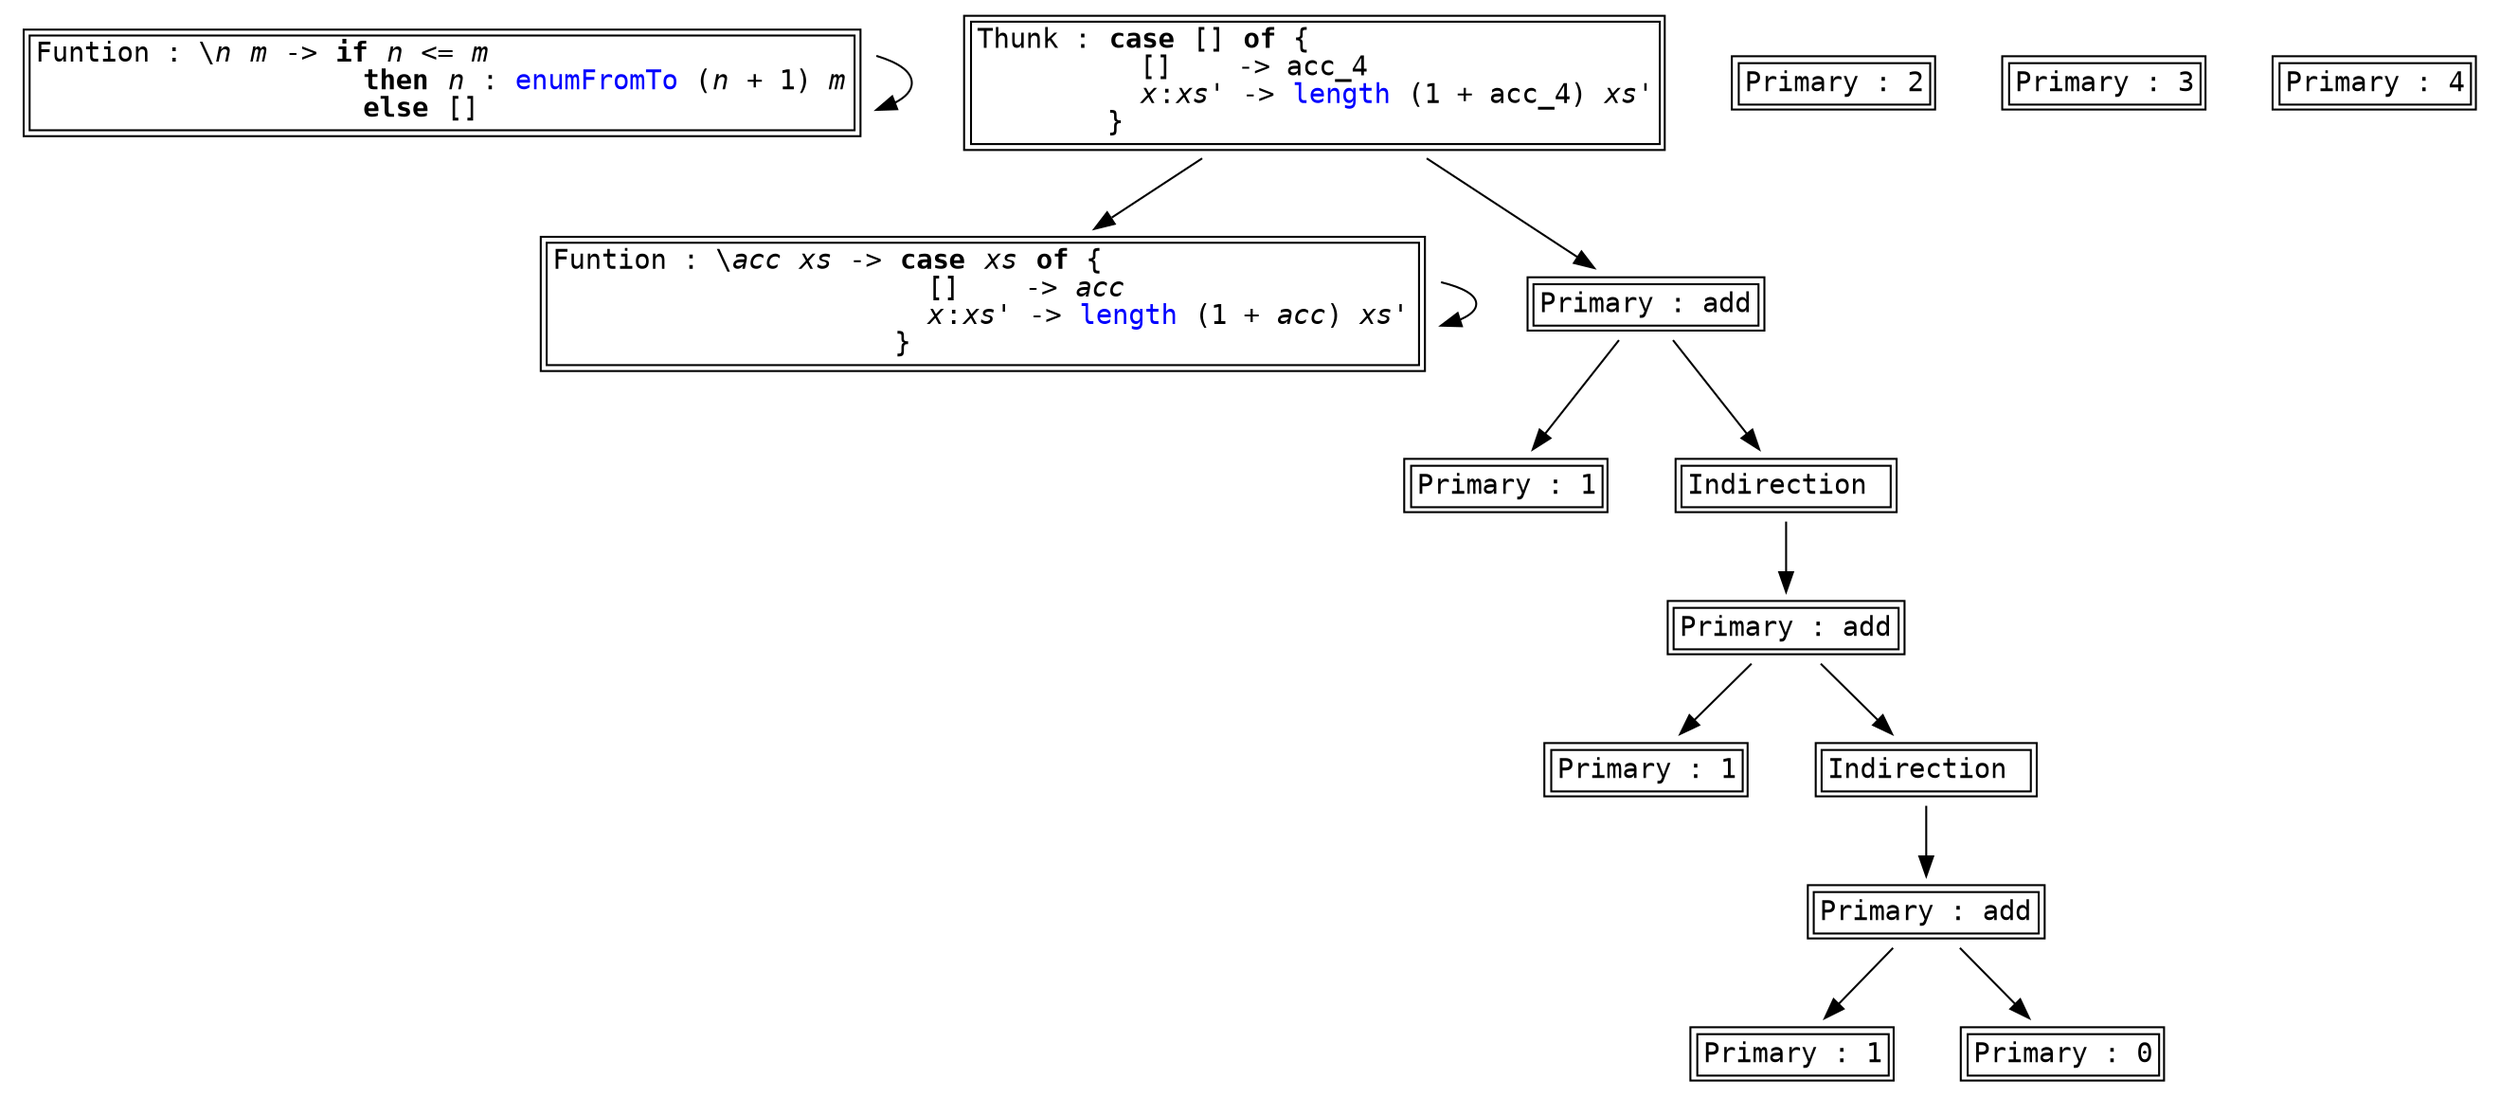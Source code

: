 digraph G {
node [ fontname=monospace, shape=plaintext ];
s0[label=<<TABLE ALIGN="LEFT"><TR><TD BALIGN="LEFT" ALIGN="LEFT">Funtion&nbsp;:&nbsp;\<I>n</I>&nbsp;<I>m</I>&nbsp;-&gt;&nbsp;<B>if</B>&nbsp;<I>n</I>&nbsp;&lt;=&nbsp;<I>m</I>&nbsp;&nbsp;&nbsp;&nbsp;&nbsp;&nbsp;&nbsp;&nbsp;&nbsp;&nbsp;&nbsp;&nbsp;&nbsp;&nbsp;&nbsp;&nbsp;&nbsp;&nbsp;&nbsp;&nbsp;&nbsp;&nbsp;<BR />&nbsp;&nbsp;&nbsp;&nbsp;&nbsp;&nbsp;&nbsp;&nbsp;&nbsp;&nbsp;&nbsp;&nbsp;&nbsp;&nbsp;&nbsp;&nbsp;&nbsp;&nbsp;&nbsp;&nbsp;<B>then</B>&nbsp;<I>n</I>&nbsp;:&nbsp;<FONT COLOR="blue">enumFromTo</FONT>&nbsp;(<I>n</I>&nbsp;+&nbsp;1)&nbsp;<I>m</I><BR />&nbsp;&nbsp;&nbsp;&nbsp;&nbsp;&nbsp;&nbsp;&nbsp;&nbsp;&nbsp;&nbsp;&nbsp;&nbsp;&nbsp;&nbsp;&nbsp;&nbsp;&nbsp;&nbsp;&nbsp;<B>else</B>&nbsp;[]&nbsp;&nbsp;&nbsp;&nbsp;&nbsp;&nbsp;&nbsp;&nbsp;&nbsp;&nbsp;&nbsp;&nbsp;&nbsp;&nbsp;&nbsp;&nbsp;&nbsp;&nbsp;&nbsp;&nbsp;&nbsp;&nbsp;<BR /></TD></TR></TABLE>>];
s0 -> s0;
s1[label=<<TABLE ALIGN="LEFT"><TR><TD BALIGN="LEFT" ALIGN="LEFT">Funtion&nbsp;:&nbsp;\<I>acc</I>&nbsp;<I>xs</I>&nbsp;-&gt;&nbsp;<B>case</B>&nbsp;<I>xs</I>&nbsp;<B>of</B>&nbsp;{&nbsp;&nbsp;&nbsp;&nbsp;&nbsp;&nbsp;&nbsp;&nbsp;&nbsp;&nbsp;&nbsp;&nbsp;&nbsp;&nbsp;&nbsp;&nbsp;&nbsp;&nbsp;&nbsp;<BR />&nbsp;&nbsp;&nbsp;&nbsp;&nbsp;&nbsp;&nbsp;&nbsp;&nbsp;&nbsp;&nbsp;&nbsp;&nbsp;&nbsp;&nbsp;&nbsp;&nbsp;&nbsp;&nbsp;&nbsp;&nbsp;&nbsp;&nbsp;[]&nbsp;&nbsp;&nbsp;&nbsp;-&gt;&nbsp;<I>acc</I>&nbsp;&nbsp;&nbsp;&nbsp;&nbsp;&nbsp;&nbsp;&nbsp;&nbsp;&nbsp;&nbsp;&nbsp;&nbsp;&nbsp;&nbsp;&nbsp;&nbsp;<BR />&nbsp;&nbsp;&nbsp;&nbsp;&nbsp;&nbsp;&nbsp;&nbsp;&nbsp;&nbsp;&nbsp;&nbsp;&nbsp;&nbsp;&nbsp;&nbsp;&nbsp;&nbsp;&nbsp;&nbsp;&nbsp;&nbsp;&nbsp;<I>x</I>:<I>xs'</I>&nbsp;-&gt;&nbsp;<FONT COLOR="blue">length</FONT>&nbsp;(1&nbsp;+&nbsp;<I>acc</I>)&nbsp;<I>xs'</I><BR />&nbsp;&nbsp;&nbsp;&nbsp;&nbsp;&nbsp;&nbsp;&nbsp;&nbsp;&nbsp;&nbsp;&nbsp;&nbsp;&nbsp;&nbsp;&nbsp;&nbsp;&nbsp;&nbsp;&nbsp;&nbsp;}&nbsp;&nbsp;&nbsp;&nbsp;&nbsp;&nbsp;&nbsp;&nbsp;&nbsp;&nbsp;&nbsp;&nbsp;&nbsp;&nbsp;&nbsp;&nbsp;&nbsp;&nbsp;&nbsp;&nbsp;&nbsp;&nbsp;&nbsp;&nbsp;&nbsp;&nbsp;&nbsp;&nbsp;&nbsp;&nbsp;<BR /></TD></TR></TABLE>>];
s1 -> s1;
s2[label=<<TABLE ALIGN="LEFT"><TR><TD BALIGN="LEFT" ALIGN="LEFT">Thunk&nbsp;:&nbsp;<B>case</B>&nbsp;[]&nbsp;<B>of</B>&nbsp;{&nbsp;&nbsp;&nbsp;&nbsp;&nbsp;&nbsp;&nbsp;&nbsp;&nbsp;&nbsp;&nbsp;&nbsp;&nbsp;&nbsp;&nbsp;&nbsp;&nbsp;&nbsp;&nbsp;&nbsp;&nbsp;<BR />&nbsp;&nbsp;&nbsp;&nbsp;&nbsp;&nbsp;&nbsp;&nbsp;&nbsp;&nbsp;[]&nbsp;&nbsp;&nbsp;&nbsp;-&gt;&nbsp;acc_4&nbsp;&nbsp;&nbsp;&nbsp;&nbsp;&nbsp;&nbsp;&nbsp;&nbsp;&nbsp;&nbsp;&nbsp;&nbsp;&nbsp;&nbsp;&nbsp;&nbsp;<BR />&nbsp;&nbsp;&nbsp;&nbsp;&nbsp;&nbsp;&nbsp;&nbsp;&nbsp;&nbsp;<I>x</I>:<I>xs'</I>&nbsp;-&gt;&nbsp;<FONT COLOR="blue">length</FONT>&nbsp;(1&nbsp;+&nbsp;acc_4)&nbsp;<I>xs'</I><BR />&nbsp;&nbsp;&nbsp;&nbsp;&nbsp;&nbsp;&nbsp;&nbsp;}&nbsp;&nbsp;&nbsp;&nbsp;&nbsp;&nbsp;&nbsp;&nbsp;&nbsp;&nbsp;&nbsp;&nbsp;&nbsp;&nbsp;&nbsp;&nbsp;&nbsp;&nbsp;&nbsp;&nbsp;&nbsp;&nbsp;&nbsp;&nbsp;&nbsp;&nbsp;&nbsp;&nbsp;&nbsp;&nbsp;&nbsp;&nbsp;<BR /></TD></TR></TABLE>>];
s2 -> s1, s11;
s3[label=<<TABLE ALIGN="LEFT"><TR><TD BALIGN="LEFT" ALIGN="LEFT">Primary&nbsp;:&nbsp;add<BR /></TD></TR></TABLE>>];
s3 -> s4, s5;
s4[label=<<TABLE ALIGN="LEFT"><TR><TD BALIGN="LEFT" ALIGN="LEFT">Primary&nbsp;:&nbsp;1<BR /></TD></TR></TABLE>>];
s4;
s5[label=<<TABLE ALIGN="LEFT"><TR><TD BALIGN="LEFT" ALIGN="LEFT">Primary&nbsp;:&nbsp;0<BR /></TD></TR></TABLE>>];
s5;
s6[label=<<TABLE ALIGN="LEFT"><TR><TD BALIGN="LEFT" ALIGN="LEFT">Primary&nbsp;:&nbsp;2<BR /></TD></TR></TABLE>>];
s6;
s7[label=<<TABLE ALIGN="LEFT"><TR><TD BALIGN="LEFT" ALIGN="LEFT">Primary&nbsp;:&nbsp;add<BR /></TD></TR></TABLE>>];
s7 -> s8, s9;
s8[label=<<TABLE ALIGN="LEFT"><TR><TD BALIGN="LEFT" ALIGN="LEFT">Primary&nbsp;:&nbsp;1<BR /></TD></TR></TABLE>>];
s8;
s9[label=<<TABLE ALIGN="LEFT"><TR><TD BALIGN="LEFT" ALIGN="LEFT">Indirection&nbsp;<BR /></TD></TR></TABLE>>];
s9 -> s3;
s10[label=<<TABLE ALIGN="LEFT"><TR><TD BALIGN="LEFT" ALIGN="LEFT">Primary&nbsp;:&nbsp;3<BR /></TD></TR></TABLE>>];
s10;
s11[label=<<TABLE ALIGN="LEFT"><TR><TD BALIGN="LEFT" ALIGN="LEFT">Primary&nbsp;:&nbsp;add<BR /></TD></TR></TABLE>>];
s11 -> s12, s13;
s12[label=<<TABLE ALIGN="LEFT"><TR><TD BALIGN="LEFT" ALIGN="LEFT">Primary&nbsp;:&nbsp;1<BR /></TD></TR></TABLE>>];
s12;
s13[label=<<TABLE ALIGN="LEFT"><TR><TD BALIGN="LEFT" ALIGN="LEFT">Indirection&nbsp;<BR /></TD></TR></TABLE>>];
s13 -> s7;
s14[label=<<TABLE ALIGN="LEFT"><TR><TD BALIGN="LEFT" ALIGN="LEFT">Primary&nbsp;:&nbsp;4<BR /></TD></TR></TABLE>>];
s14;
}